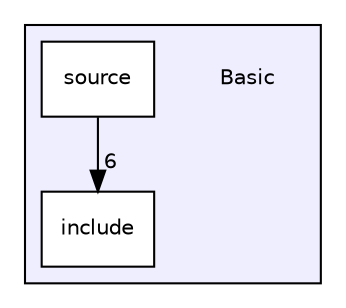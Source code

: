 digraph "Basic" {
  compound=true
  node [ fontsize="10", fontname="Helvetica"];
  edge [ labelfontsize="10", labelfontname="Helvetica"];
  subgraph clusterdir_0250b7d4cb11169e771697a58a5a514c {
    graph [ bgcolor="#eeeeff", pencolor="black", label="" URL="dir_0250b7d4cb11169e771697a58a5a514c.html"];
    dir_0250b7d4cb11169e771697a58a5a514c [shape=plaintext label="Basic"];
    dir_cef03ca4a69ff518f9b4d1dedd2b39ef [shape=box label="include" color="black" fillcolor="white" style="filled" URL="dir_cef03ca4a69ff518f9b4d1dedd2b39ef.html"];
    dir_2ce6463b12e67294cd055e56607959f0 [shape=box label="source" color="black" fillcolor="white" style="filled" URL="dir_2ce6463b12e67294cd055e56607959f0.html"];
  }
  dir_2ce6463b12e67294cd055e56607959f0->dir_cef03ca4a69ff518f9b4d1dedd2b39ef [headlabel="6", labeldistance=1.5 headhref="dir_000002_000001.html"];
}
